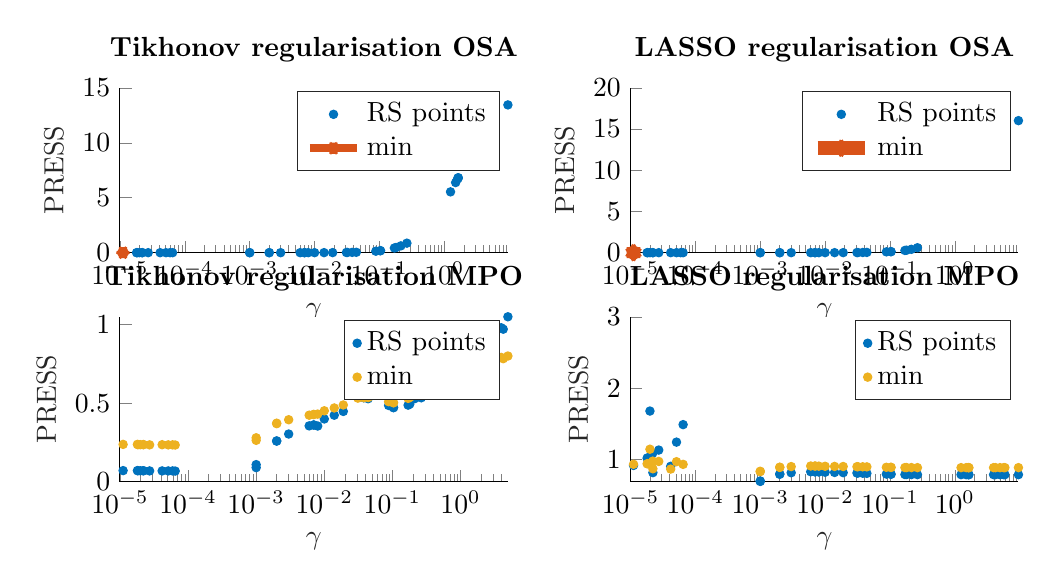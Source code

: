 % This file was created by matlab2tikz.
%
\definecolor{mycolor1}{rgb}{0.0,0.447,0.741}%
\definecolor{mycolor2}{rgb}{0.85,0.325,0.098}%
\definecolor{mycolor3}{rgb}{0.929,0.694,0.125}%
%
\begin{tikzpicture}

\begin{axis}[%
width=4.927cm,
height=2.093cm,
at={(0cm,2.907cm)},
scale only axis,
xmode=log,
xmin=1e-05,
xmax=9.555,
xminorticks=true,
xlabel style={font=\color{white!15!black}},
xlabel={$\gamma$},
ymin=0,
ymax=15,
ylabel style={font=\color{white!15!black}},
ylabel={PRESS},
axis background/.style={fill=white},
title style={font=\bfseries},
title={Tikhonov regularisation OSA},
axis x line*=bottom,
axis y line*=left,
legend style={legend cell align=left, align=left, draw=white!15!black}
]
\addplot[only marks, mark=*, mark options={}, mark size=1.5pt, color=mycolor1, fill=mycolor1] table[row sep=crcr]{%
x	y\\
5.675	12.031\\
0.007	0.001\\
0.038	0.028\\
0.031	0.018\\
1.496	6.383\\
0.214	0.621\\
0.17	0.427\\
3.952	10.744\\
0.007	0.001\\
0.0	5.924e-06\\
4.166e-05	5.715e-06\\
4.234	11.008\\
6.473e-05	5.767e-06\\
9.555	13.45\\
0.0	8.257e-06\\
5.119e-05	5.734e-06\\
0.008	0.001\\
4.958	11.579\\
0.019	0.007\\
0.003	0.0\\
1.838e-05	5.686e-06\\
0.001	1.382e-05\\
0.001	1.519e-05\\
0.0	5.929e-06\\
0.18	0.468\\
0.0	5.928e-06\\
1.113e-05	5.682e-06\\
0.0	7.577e-06\\
2.214e-05	5.689e-06\\
0.002	0.0\\
0.014	0.004\\
5.904	12.157\\
1.64	6.819\\
2.202e-05	5.689e-06\\
5.927e-05	5.753e-06\\
0.032	0.02\\
1.247	5.536\\
0.002	8.936e-05\\
0.103	0.179\\
1.608	6.725\\
0.265	0.867\\
0.006	0.001\\
0.104	0.182\\
0.044	0.037\\
1.995e-05	5.687e-06\\
1.805e-05	5.686e-06\\
2.726e-05	5.695e-06\\
0.088	0.135\\
1.637	6.808\\
0.01	0.002\\
};
\addlegendentry{RS points}

\addplot [color=mycolor2, line width=3.0pt, draw=none, mark=asterisk, mark options={solid, mycolor2}]
  table[row sep=crcr]{%
1.113e-05	5.682e-06\\
};
\addlegendentry{min}

\end{axis}

\begin{axis}[%
width=4.927cm,
height=2.093cm,
at={(0cm,0cm)},
scale only axis,
xmode=log,
xmin=1e-05,
xmax=4.958,
xminorticks=true,
xlabel style={font=\color{white!15!black}},
xlabel={$\gamma$},
ymin=0,
ymax=1.05,
ylabel style={font=\color{white!15!black}},
ylabel={PRESS},
axis background/.style={fill=white},
title style={font=\bfseries},
title={Tikhonov regularisation MPO},
axis x line*=bottom,
axis y line*=left,
legend style={legend cell align=left, align=left, draw=white!15!black}
]
\addplot[only marks, mark=*, mark options={}, mark size=1.5pt, color=mycolor1, fill=mycolor1] table[row sep=crcr]{%
x	y\\
5.675	nan\\
0.007	0.361\\
0.038	0.534\\
0.031	0.537\\
1.496	nan\\
0.214	0.529\\
0.17	0.487\\
3.952	0.98\\
0.007	0.36\\
0.0	0.067\\
4.166e-05	0.068\\
4.234	0.971\\
6.473e-05	0.067\\
9.555	nan\\
0.0	0.078\\
5.119e-05	0.068\\
0.008	0.354\\
4.958	1.05\\
0.019	0.447\\
0.003	0.303\\
1.838e-05	0.069\\
0.001	0.089\\
0.001	0.108\\
0.0	0.067\\
0.18	0.494\\
0.0	0.067\\
1.113e-05	0.07\\
0.0	0.074\\
2.214e-05	0.069\\
0.002	0.259\\
0.014	0.423\\
5.904	nan\\
1.64	0.681\\
2.202e-05	0.069\\
5.927e-05	0.068\\
0.032	0.545\\
1.247	nan\\
0.002	0.258\\
0.103	0.472\\
1.608	nan\\
0.265	0.534\\
0.006	0.355\\
0.104	0.471\\
0.044	0.528\\
1.995e-05	0.069\\
1.805e-05	0.07\\
2.726e-05	0.068\\
0.088	0.485\\
1.637	0.69\\
0.01	0.399\\
};
\addlegendentry{RS points}

\addplot [color=mycolor2, line width=3.0pt, draw=none, mark=asterisk, mark options={solid, mycolor2}]
  table[row sep=crcr]{%
0.0	0.067\\
};
\addlegendentry{min}

\addplot[only marks, mark=*, mark options={}, mark size=1.5pt, color=mycolor3, fill=mycolor3] table[row sep=crcr]{%
x	y\\
5.675	nan\\
0.007	0.428\\
0.038	0.535\\
0.031	0.532\\
1.496	nan\\
0.214	0.558\\
0.17	0.53\\
3.952	0.791\\
0.007	0.427\\
0.0	0.232\\
4.166e-05	0.235\\
4.234	0.783\\
6.473e-05	0.233\\
9.555	nan\\
0.0	0.249\\
5.119e-05	0.234\\
0.008	0.43\\
4.958	0.8\\
0.019	0.488\\
0.003	0.394\\
1.838e-05	0.235\\
0.001	0.263\\
0.001	0.279\\
0.0	0.231\\
0.18	0.536\\
0.0	0.232\\
1.113e-05	0.237\\
0.0	0.244\\
2.214e-05	0.235\\
0.002	0.372\\
0.014	0.469\\
5.904	nan\\
1.64	0.685\\
2.202e-05	0.236\\
5.927e-05	0.234\\
0.032	0.535\\
1.247	nan\\
0.002	0.369\\
0.103	0.503\\
1.608	nan\\
0.265	0.57\\
0.006	0.423\\
0.104	0.502\\
0.044	0.535\\
1.995e-05	0.235\\
1.805e-05	0.237\\
2.726e-05	0.234\\
0.088	0.509\\
1.637	0.689\\
0.01	0.451\\
};
\end{axis}

\begin{axis}[%
width=4.927cm,
height=2.093cm,
at={(6.484cm,2.907cm)},
scale only axis,
xmode=log,
xmin=1e-05,
xmax=9.555,
xminorticks=true,
xlabel style={font=\color{white!15!black}},
xlabel={$\gamma$},
ymin=0,
ymax=20,
ylabel style={font=\color{white!15!black}},
ylabel={PRESS},
axis background/.style={fill=white},
title style={font=\bfseries},
title={LASSO regularisation OSA},
axis x line*=bottom,
axis y line*=left,
legend style={legend cell align=left, align=left, draw=white!15!black}
]
\addplot[only marks, mark=*, mark options={}, mark size=1.5pt, color=mycolor1, fill=mycolor1] table[row sep=crcr]{%
x	y\\
5.675	16.024\\
0.007	0.001\\
0.038	0.023\\
0.031	0.015\\
1.496	16.024\\
0.214	0.408\\
0.17	0.272\\
3.952	16.024\\
0.007	0.001\\
0.0	7.146e-06\\
4.166e-05	5.977e-06\\
4.234	16.024\\
6.473e-05	6.295e-06\\
9.555	16.024\\
0.0	1.773e-05\\
5.119e-05	6.104e-06\\
0.008	0.001\\
4.958	16.024\\
0.019	0.006\\
0.003	0.0\\
1.838e-05	5.752e-06\\
0.001	4.013e-05\\
0.001	4.409e-05\\
0.0	7.175e-06\\
0.18	0.3\\
0.0	7.168e-06\\
1.113e-05	5.708e-06\\
0.0	1.487e-05\\
2.214e-05	5.78e-06\\
0.002	0.0\\
0.014	0.003\\
5.904	16.024\\
1.64	16.024\\
2.202e-05	5.779e-06\\
5.927e-05	6.214e-06\\
0.032	0.017\\
1.247	12.472\\
0.002	0.0\\
0.103	0.125\\
1.608	16.024\\
0.265	0.601\\
0.006	0.001\\
0.104	0.127\\
0.044	0.032\\
1.995e-05	5.764e-06\\
1.805e-05	5.75e-06\\
2.726e-05	5.823e-06\\
0.088	0.102\\
1.637	16.024\\
0.01	0.002\\
};
\addlegendentry{RS points}

\addplot [color=mycolor2, line width=5.0pt, draw=none, mark=asterisk, mark options={solid, mycolor2}]
  table[row sep=crcr]{%
1.113e-05	5.708e-06\\
};
\addlegendentry{min}

\end{axis}

\begin{axis}[%
width=4.927cm,
height=2.093cm,
at={(6.484cm,0cm)},
scale only axis,
xmode=log,
xmin=1e-05,
xmax=9.555,
xminorticks=true,
xlabel style={font=\color{white!15!black}},
xlabel={$\gamma$},
ymin=0.694,
ymax=3,
ylabel style={font=\color{white!15!black}},
ylabel={PRESS},
axis background/.style={fill=white},
title style={font=\bfseries},
title={LASSO regularisation MPO},
axis x line*=bottom,
axis y line*=left,
legend style={legend cell align=left, align=left, draw=white!15!black}
]
\addplot[only marks, mark=*, mark options={}, mark size=1.5pt, color=mycolor1, fill=mycolor1] table[row sep=crcr]{%
x	y\\
5.675	0.791\\
0.007	0.83\\
0.038	0.811\\
0.031	0.814\\
1.496	0.791\\
0.214	0.792\\
0.17	0.793\\
3.952	0.791\\
0.007	0.831\\
0.0	2.114\\
4.166e-05	0.908\\
4.234	0.791\\
6.473e-05	1.491\\
9.555	0.791\\
0.0	0.694\\
5.119e-05	1.246\\
0.008	0.828\\
4.958	0.791\\
0.019	0.819\\
0.003	0.818\\
1.838e-05	1.025\\
0.001	0.696\\
0.001	0.703\\
0.0	nan\\
0.18	0.793\\
0.0	nan\\
1.113e-05	0.92\\
0.0	2.822\\
2.214e-05	0.819\\
0.002	0.801\\
0.014	0.822\\
5.904	0.791\\
1.64	0.791\\
2.202e-05	1.091\\
5.927e-05	nan\\
0.032	0.813\\
1.247	0.791\\
0.002	0.796\\
0.103	0.797\\
1.608	0.791\\
0.265	0.791\\
0.006	0.832\\
0.104	0.797\\
0.044	0.809\\
1.995e-05	1.681\\
1.805e-05	1.022\\
2.726e-05	1.135\\
0.088	0.799\\
1.637	0.791\\
0.01	0.825\\
};
\addlegendentry{RS points}

\addplot [color=mycolor2, line width=3.0pt, draw=none, mark=asterisk, mark options={solid, mycolor2}]
  table[row sep=crcr]{%
0.0	0.694\\
};
\addlegendentry{min}

\addplot[only marks, mark=*, mark options={}, mark size=1.5pt, color=mycolor3, fill=mycolor3] table[row sep=crcr]{%
x	y\\
5.675	0.889\\
0.007	0.911\\
0.038	0.901\\
0.031	0.902\\
1.496	0.889\\
0.214	0.89\\
0.17	0.89\\
3.952	0.889\\
0.007	0.912\\
0.0	1.014\\
4.166e-05	0.869\\
4.234	0.889\\
6.473e-05	0.935\\
9.555	0.889\\
0.0	0.805\\
5.119e-05	0.972\\
0.008	0.91\\
4.958	0.889\\
0.019	0.905\\
0.003	0.904\\
1.838e-05	0.945\\
0.001	0.834\\
0.001	0.838\\
0.0	nan\\
0.18	0.89\\
0.0	nan\\
1.113e-05	0.936\\
0.0	1.256\\
2.214e-05	0.873\\
0.002	0.895\\
0.014	0.906\\
5.904	0.889\\
1.64	0.889\\
2.202e-05	0.98\\
5.927e-05	nan\\
0.032	0.902\\
1.247	0.889\\
0.002	0.892\\
0.103	0.893\\
1.608	0.889\\
0.265	0.889\\
0.006	0.912\\
0.104	0.893\\
0.044	0.9\\
1.995e-05	1.147\\
1.805e-05	0.943\\
2.726e-05	0.976\\
0.088	0.894\\
1.637	0.889\\
0.01	0.908\\
};
\end{axis}
\end{tikzpicture}%